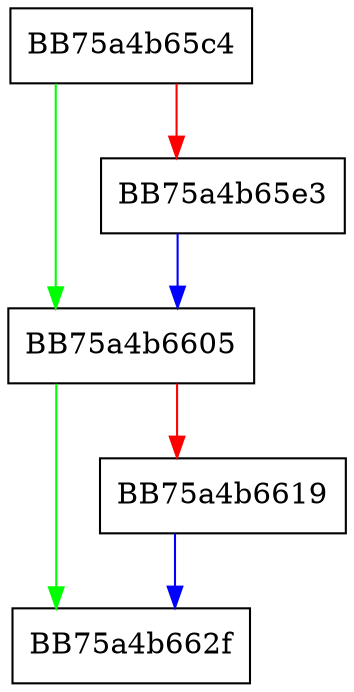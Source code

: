digraph MpSwapLists {
  node [shape="box"];
  graph [splines=ortho];
  BB75a4b65c4 -> BB75a4b6605 [color="green"];
  BB75a4b65c4 -> BB75a4b65e3 [color="red"];
  BB75a4b65e3 -> BB75a4b6605 [color="blue"];
  BB75a4b6605 -> BB75a4b662f [color="green"];
  BB75a4b6605 -> BB75a4b6619 [color="red"];
  BB75a4b6619 -> BB75a4b662f [color="blue"];
}
